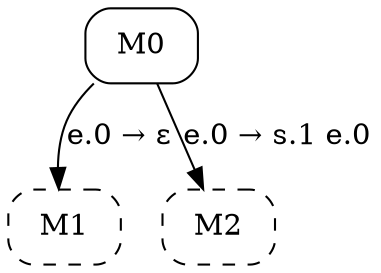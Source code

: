 digraph {
  node [shape=box, style=rounded];

  M0;
  M1 [style="rounded,dashed"];
  M0 -> M1 [label="e.0 → ε"];
  M2 [style="rounded,dashed"];
  M0 -> M2 [label="e.0 → s.1 e.0"];
}